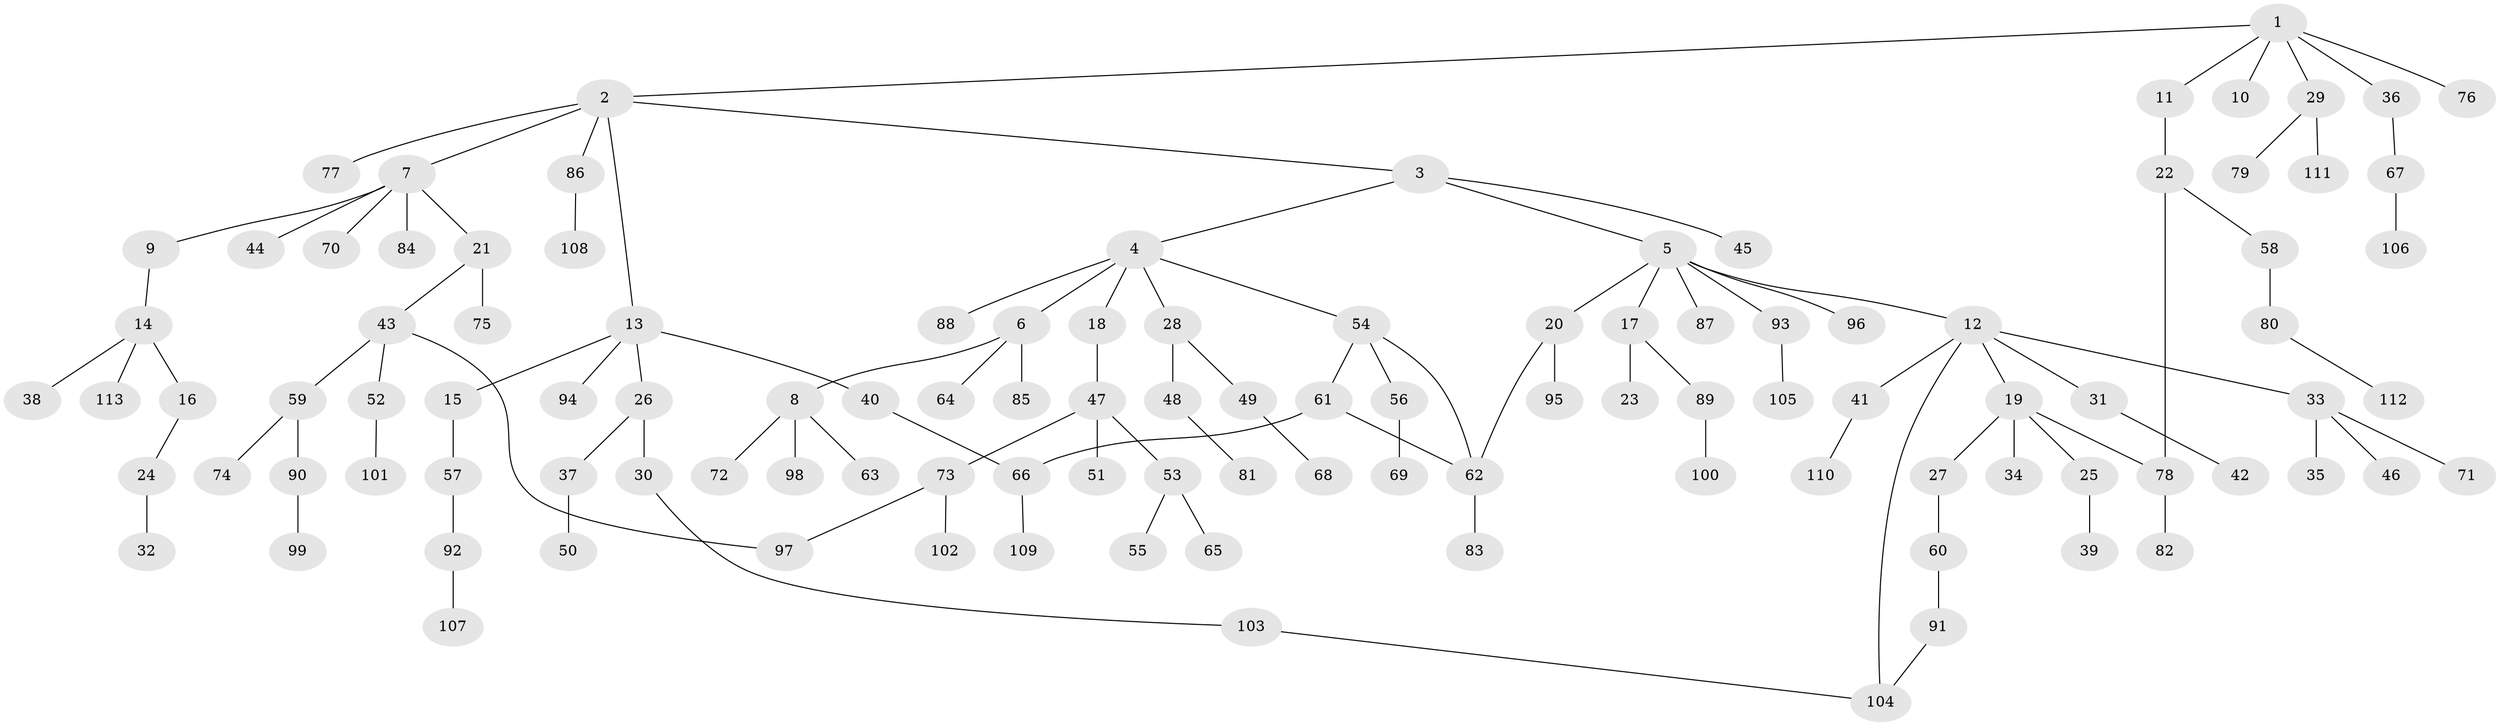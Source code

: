 // Generated by graph-tools (version 1.1) at 2025/49/03/09/25 03:49:17]
// undirected, 113 vertices, 119 edges
graph export_dot {
graph [start="1"]
  node [color=gray90,style=filled];
  1;
  2;
  3;
  4;
  5;
  6;
  7;
  8;
  9;
  10;
  11;
  12;
  13;
  14;
  15;
  16;
  17;
  18;
  19;
  20;
  21;
  22;
  23;
  24;
  25;
  26;
  27;
  28;
  29;
  30;
  31;
  32;
  33;
  34;
  35;
  36;
  37;
  38;
  39;
  40;
  41;
  42;
  43;
  44;
  45;
  46;
  47;
  48;
  49;
  50;
  51;
  52;
  53;
  54;
  55;
  56;
  57;
  58;
  59;
  60;
  61;
  62;
  63;
  64;
  65;
  66;
  67;
  68;
  69;
  70;
  71;
  72;
  73;
  74;
  75;
  76;
  77;
  78;
  79;
  80;
  81;
  82;
  83;
  84;
  85;
  86;
  87;
  88;
  89;
  90;
  91;
  92;
  93;
  94;
  95;
  96;
  97;
  98;
  99;
  100;
  101;
  102;
  103;
  104;
  105;
  106;
  107;
  108;
  109;
  110;
  111;
  112;
  113;
  1 -- 2;
  1 -- 10;
  1 -- 11;
  1 -- 29;
  1 -- 36;
  1 -- 76;
  2 -- 3;
  2 -- 7;
  2 -- 13;
  2 -- 77;
  2 -- 86;
  3 -- 4;
  3 -- 5;
  3 -- 45;
  4 -- 6;
  4 -- 18;
  4 -- 28;
  4 -- 54;
  4 -- 88;
  5 -- 12;
  5 -- 17;
  5 -- 20;
  5 -- 87;
  5 -- 93;
  5 -- 96;
  6 -- 8;
  6 -- 64;
  6 -- 85;
  7 -- 9;
  7 -- 21;
  7 -- 44;
  7 -- 70;
  7 -- 84;
  8 -- 63;
  8 -- 72;
  8 -- 98;
  9 -- 14;
  11 -- 22;
  12 -- 19;
  12 -- 31;
  12 -- 33;
  12 -- 41;
  12 -- 104;
  13 -- 15;
  13 -- 26;
  13 -- 40;
  13 -- 94;
  14 -- 16;
  14 -- 38;
  14 -- 113;
  15 -- 57;
  16 -- 24;
  17 -- 23;
  17 -- 89;
  18 -- 47;
  19 -- 25;
  19 -- 27;
  19 -- 34;
  19 -- 78;
  20 -- 62;
  20 -- 95;
  21 -- 43;
  21 -- 75;
  22 -- 58;
  22 -- 78;
  24 -- 32;
  25 -- 39;
  26 -- 30;
  26 -- 37;
  27 -- 60;
  28 -- 48;
  28 -- 49;
  29 -- 79;
  29 -- 111;
  30 -- 103;
  31 -- 42;
  33 -- 35;
  33 -- 46;
  33 -- 71;
  36 -- 67;
  37 -- 50;
  40 -- 66;
  41 -- 110;
  43 -- 52;
  43 -- 59;
  43 -- 97;
  47 -- 51;
  47 -- 53;
  47 -- 73;
  48 -- 81;
  49 -- 68;
  52 -- 101;
  53 -- 55;
  53 -- 65;
  54 -- 56;
  54 -- 61;
  54 -- 62;
  56 -- 69;
  57 -- 92;
  58 -- 80;
  59 -- 74;
  59 -- 90;
  60 -- 91;
  61 -- 66;
  61 -- 62;
  62 -- 83;
  66 -- 109;
  67 -- 106;
  73 -- 97;
  73 -- 102;
  78 -- 82;
  80 -- 112;
  86 -- 108;
  89 -- 100;
  90 -- 99;
  91 -- 104;
  92 -- 107;
  93 -- 105;
  103 -- 104;
}
